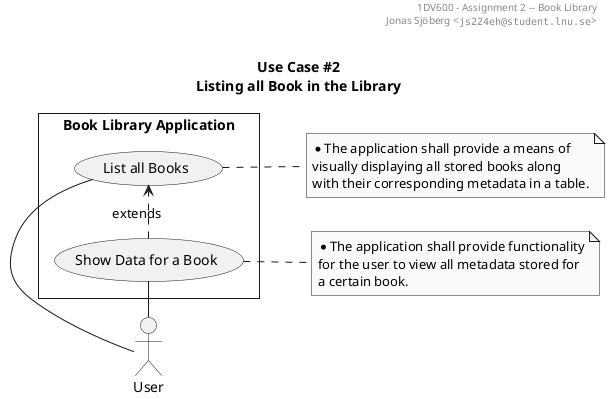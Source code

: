 ' ~~~~~~~~~~~~~~~~~~~~~~~~~~~~~~~~~~~~~~~~~~~~~~~~~
' 1DV600 -- Software Technology
' Assignment 2: Analysis, Design and Implementation
' ~~~~~~~~~~~~~~~~~~~~~~~~~~~~~~~~~~~~~~~~~~~~~~~~~
' Created by Jonas Sjöberg (js224eh) on 2017-02-18.
' Linnaeus University
' ""js224eh@student.lnu.se""
' ""http://www.jonasjberg.com""
' ""https://github.com/jonasjberg""

@startuml
' ______________________________________________________________________________
' ____ CONFIGURATION OPTIONS ___________________________________________________
' debug flag creates a 'svek.dot' and 'svek.svg' file in ~/
' !pragma svek_trace on

skinparam {
    monochrome true
    backgroundColor transparent
    classBackgroundColor transparent
    style strictuml
}

' ______________________________________________________________________________
' ____ USECASE DIAGRAM _________________________________________________________

header
1DV600 - Assignment 2 -- Book Library
Jonas Sjöberg <""js224eh@student.lnu.se"">
end header

title \nUse Case #2\nListing all Book in the Library

:User: as User

rectangle "Book Library Application" {
    (List all Books)                as (ListBooks)
    (Show Data for a Book)          as (ShowBookData)

    left to right direction
    User - ShowBookData
    User - ListBooks


    (ShowBookData) .> (ListBooks) : extends
}

note right of ListBooks
* The application shall provide a means of
visually displaying all stored books along
with their corresponding metadata in a table.
end note

note right of ShowBookData
* The application shall provide functionality
for the user to view all metadata stored for
a certain book.
end note

@enduml